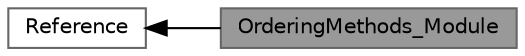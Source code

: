 digraph "OrderingMethods_Module"
{
 // LATEX_PDF_SIZE
  bgcolor="transparent";
  edge [fontname=Helvetica,fontsize=10,labelfontname=Helvetica,labelfontsize=10];
  node [fontname=Helvetica,fontsize=10,shape=box,height=0.2,width=0.4];
  rankdir=LR;
  Node1 [id="Node000001",label="OrderingMethods_Module",height=0.2,width=0.4,color="gray40", fillcolor="grey60", style="filled", fontcolor="black",tooltip=" "];
  Node2 [id="Node000002",label="Reference",height=0.2,width=0.4,color="grey40", fillcolor="white", style="filled",URL="$group___sparse___reference.html",tooltip=" "];
  Node2->Node1 [shape=plaintext, dir="back", style="solid"];
}
